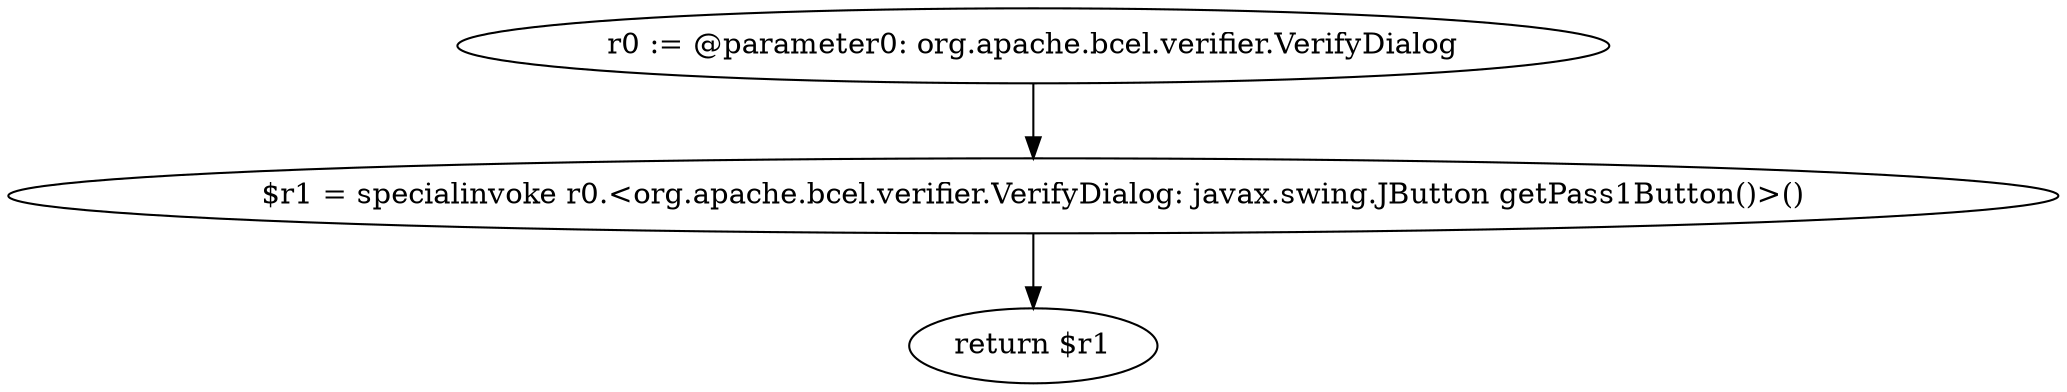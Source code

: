digraph "unitGraph" {
    "r0 := @parameter0: org.apache.bcel.verifier.VerifyDialog"
    "$r1 = specialinvoke r0.<org.apache.bcel.verifier.VerifyDialog: javax.swing.JButton getPass1Button()>()"
    "return $r1"
    "r0 := @parameter0: org.apache.bcel.verifier.VerifyDialog"->"$r1 = specialinvoke r0.<org.apache.bcel.verifier.VerifyDialog: javax.swing.JButton getPass1Button()>()";
    "$r1 = specialinvoke r0.<org.apache.bcel.verifier.VerifyDialog: javax.swing.JButton getPass1Button()>()"->"return $r1";
}
